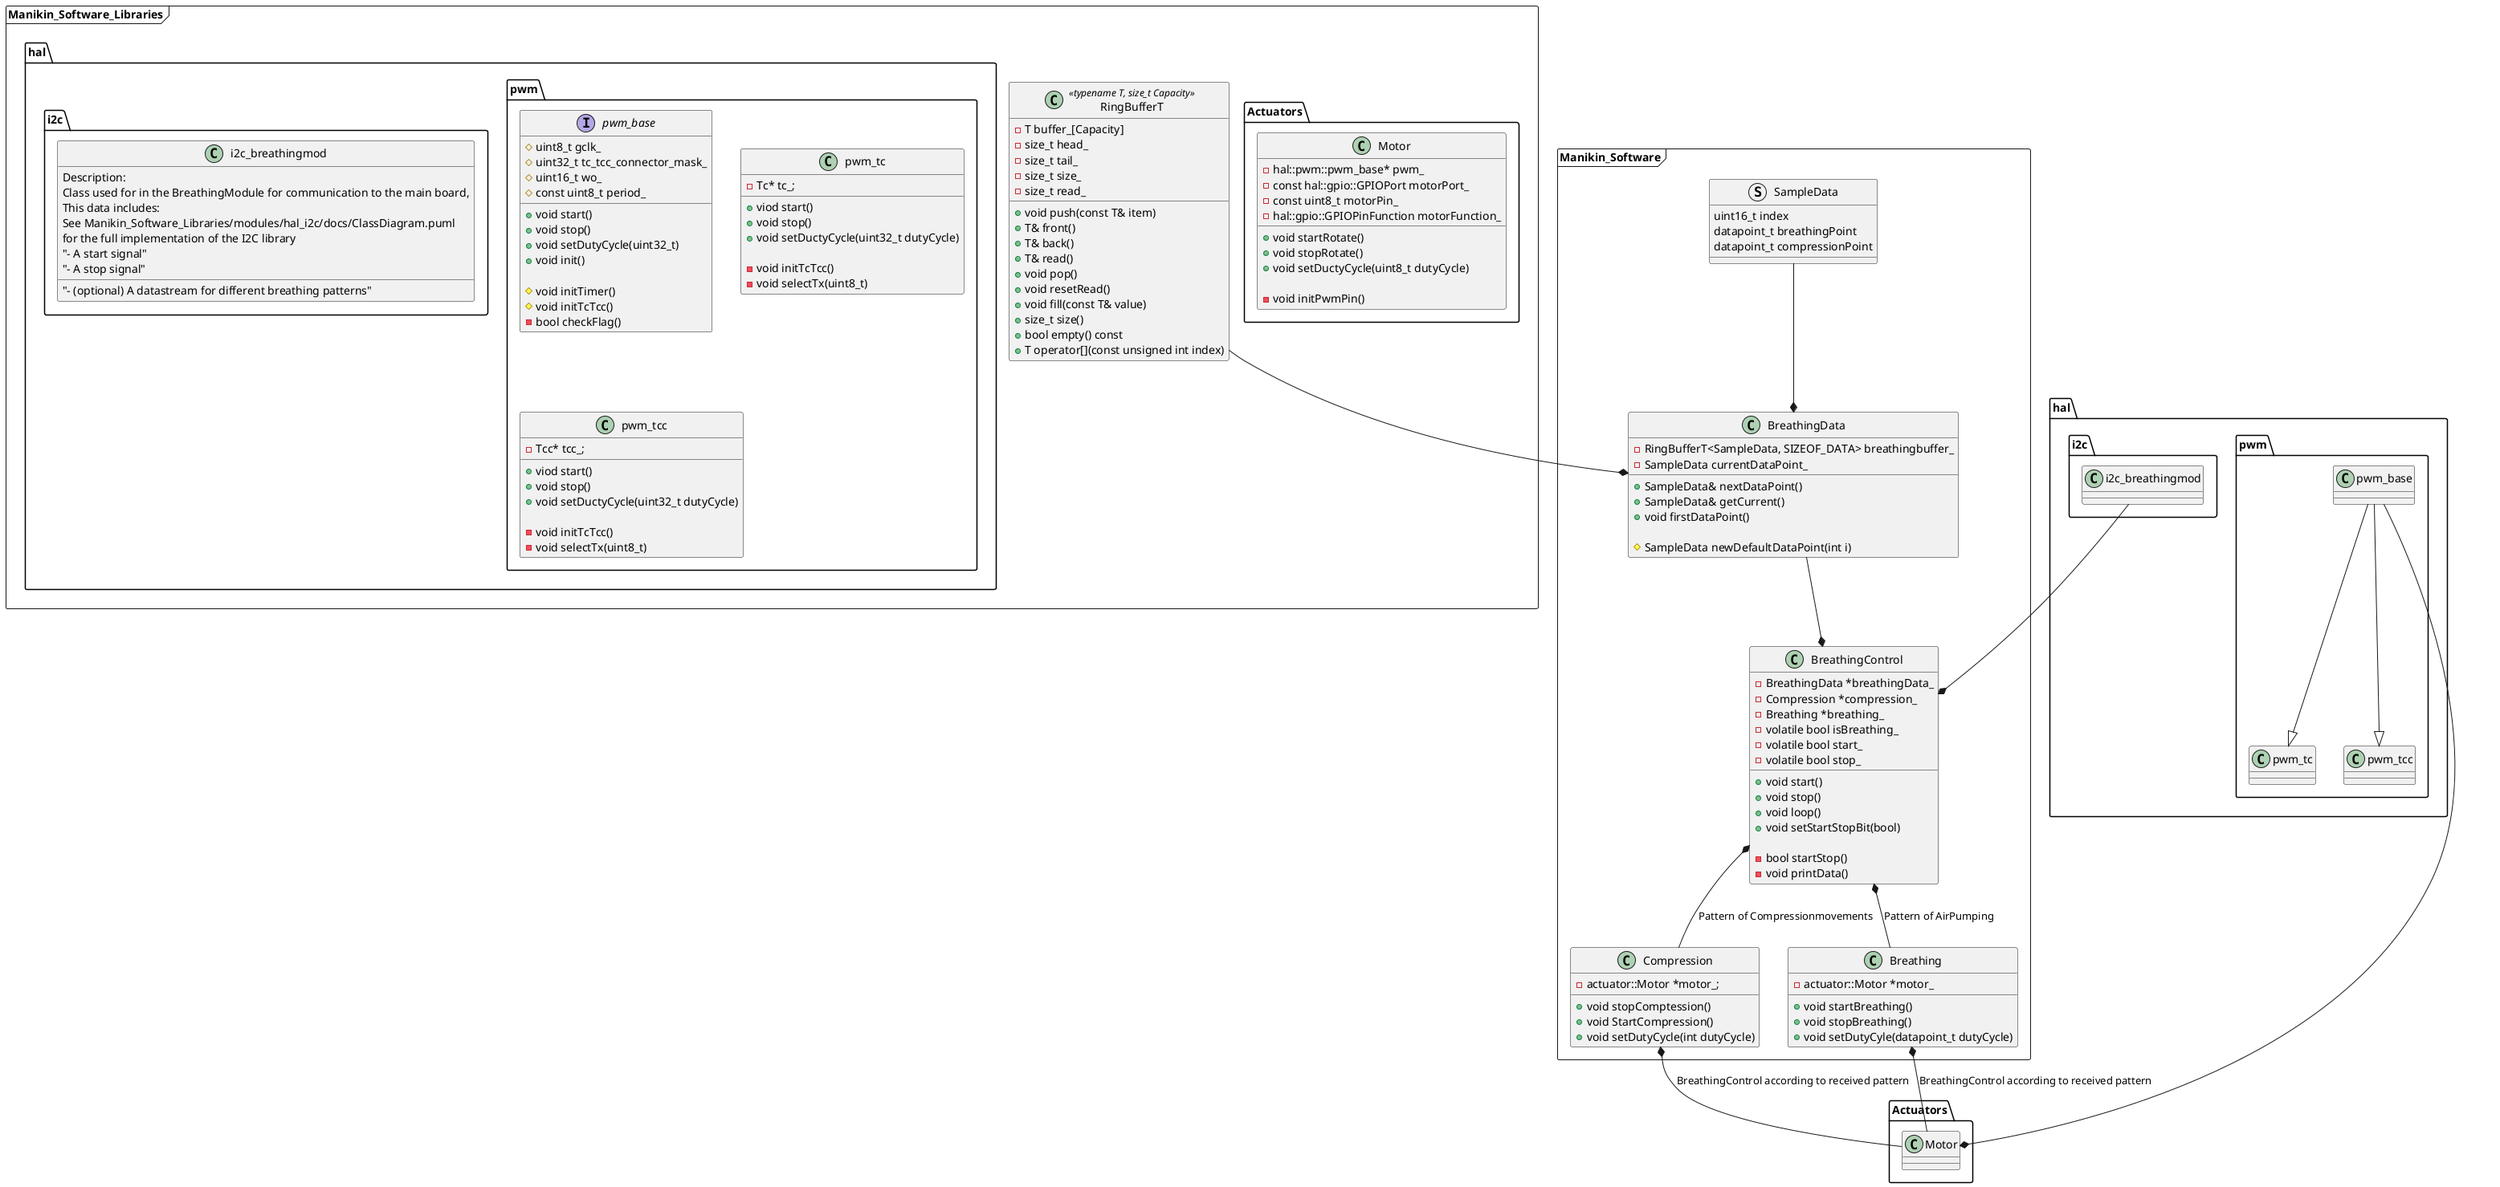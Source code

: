@startuml ClassDesign

set separator ::

package Manikin_Software <<frame>> {
    class BreathingControl {
        +void start()
        +void stop()
        +void loop()
        +void setStartStopBit(bool)

        -bool startStop()
        -void printData()
        -BreathingData *breathingData_
        -Compression *compression_
        -Breathing *breathing_
        -volatile bool isBreathing_
        -volatile bool start_
        -volatile bool stop_
    }

    class Compression {
        +void stopComptession()
        +void StartCompression()
        +void setDutyCycle(int dutyCycle)

        -actuator::Motor *motor_;
    }

    class Breathing {
        +void startBreathing()
        +void stopBreathing()
        +void setDutyCyle(datapoint_t dutyCycle)

        -actuator::Motor *motor_
    }

    class BreathingData {
        +SampleData& nextDataPoint()
        +SampleData& getCurrent()
        +void firstDataPoint()

        #SampleData newDefaultDataPoint(int i)

        -RingBufferT<SampleData, SIZEOF_DATA> breathingbuffer_
        -SampleData currentDataPoint_
    }

    struct SampleData {
        uint16_t index
        datapoint_t breathingPoint
        datapoint_t compressionPoint
    }
}

package Manikin_Software_Libraries <<frame>> {
    class RingBufferT <<typename T, size_t Capacity>> {
        +void push(const T& item)
        +T& front()
        +T& back()
        +T& read()
        +void pop()
        +void resetRead()
        +void fill(const T& value)
        +size_t size()
        +bool empty() const
        +T operator[](const unsigned int index)

        -T buffer_[Capacity]
        -size_t head_
        -size_t tail_
        -size_t size_
        -size_t read_
    }
    namespace Actuators {
        class Motor {
            +void startRotate()
            +void stopRotate()
            +void setDuctyCycle(uint8_t dutyCycle)

            -void initPwmPin()
            -hal::pwm::pwm_base* pwm_
            -const hal::gpio::GPIOPort motorPort_
            -const uint8_t motorPin_
            -hal::gpio::GPIOPinFunction motorFunction_
        }
    }

    namespace hal::pwm {
        Interface pwm_base {
            +void start()
            +void stop()
            +void setDutyCycle(uint32_t)
            +void init()

            #void initTimer()
            #void initTcTcc()

            #uint8_t gclk_
            #uint32_t tc_tcc_connector_mask_
            #uint16_t wo_
            #const uint8_t period_

            -bool checkFlag()

        }

        class pwm_tc {
            +viod start()
            +void stop()
            +void setDuctyCycle(uint32_t dutyCycle)

            -void initTcTcc()
            -void selectTx(uint8_t)
            -Tc* tc_;
        }

        class pwm_tcc {
            +viod start()
            +void stop()
            +void setDuctyCycle(uint32_t dutyCycle)

            -void initTcTcc()
            -void selectTx(uint8_t)
            -Tcc* tcc_;
        }
    }

    namespace hal::i2c {
        class i2c_breathingmod {
            Description:
            Class used for in the BreathingModule for communication to the main board,
            This data includes:
            See Manikin_Software_Libraries/modules/hal_i2c/docs/ClassDiagram.puml
            for the full implementation of the I2C library
            "- A start signal"
            "- A stop signal"
            "- (optional) A datastream for different breathing patterns"
        }
    }
}

hal::i2c::i2c_breathingmod --* BreathingControl 
BreathingControl *-- Compression : Pattern of Compressionmovements
BreathingControl *-- Breathing : Pattern of AirPumping
Compression *-- Actuators::Motor : BreathingControl according to received pattern
Breathing *-- Actuators::Motor : BreathingControl according to received pattern
hal::pwm::pwm_base --|> hal::pwm::pwm_tc
hal::pwm::pwm_base --|> hal::pwm::pwm_tcc
Actuators::Motor *-- hal::pwm::pwm_base
SampleData --* BreathingData
RingBufferT --* BreathingData
BreathingData --* BreathingControl

@enduml